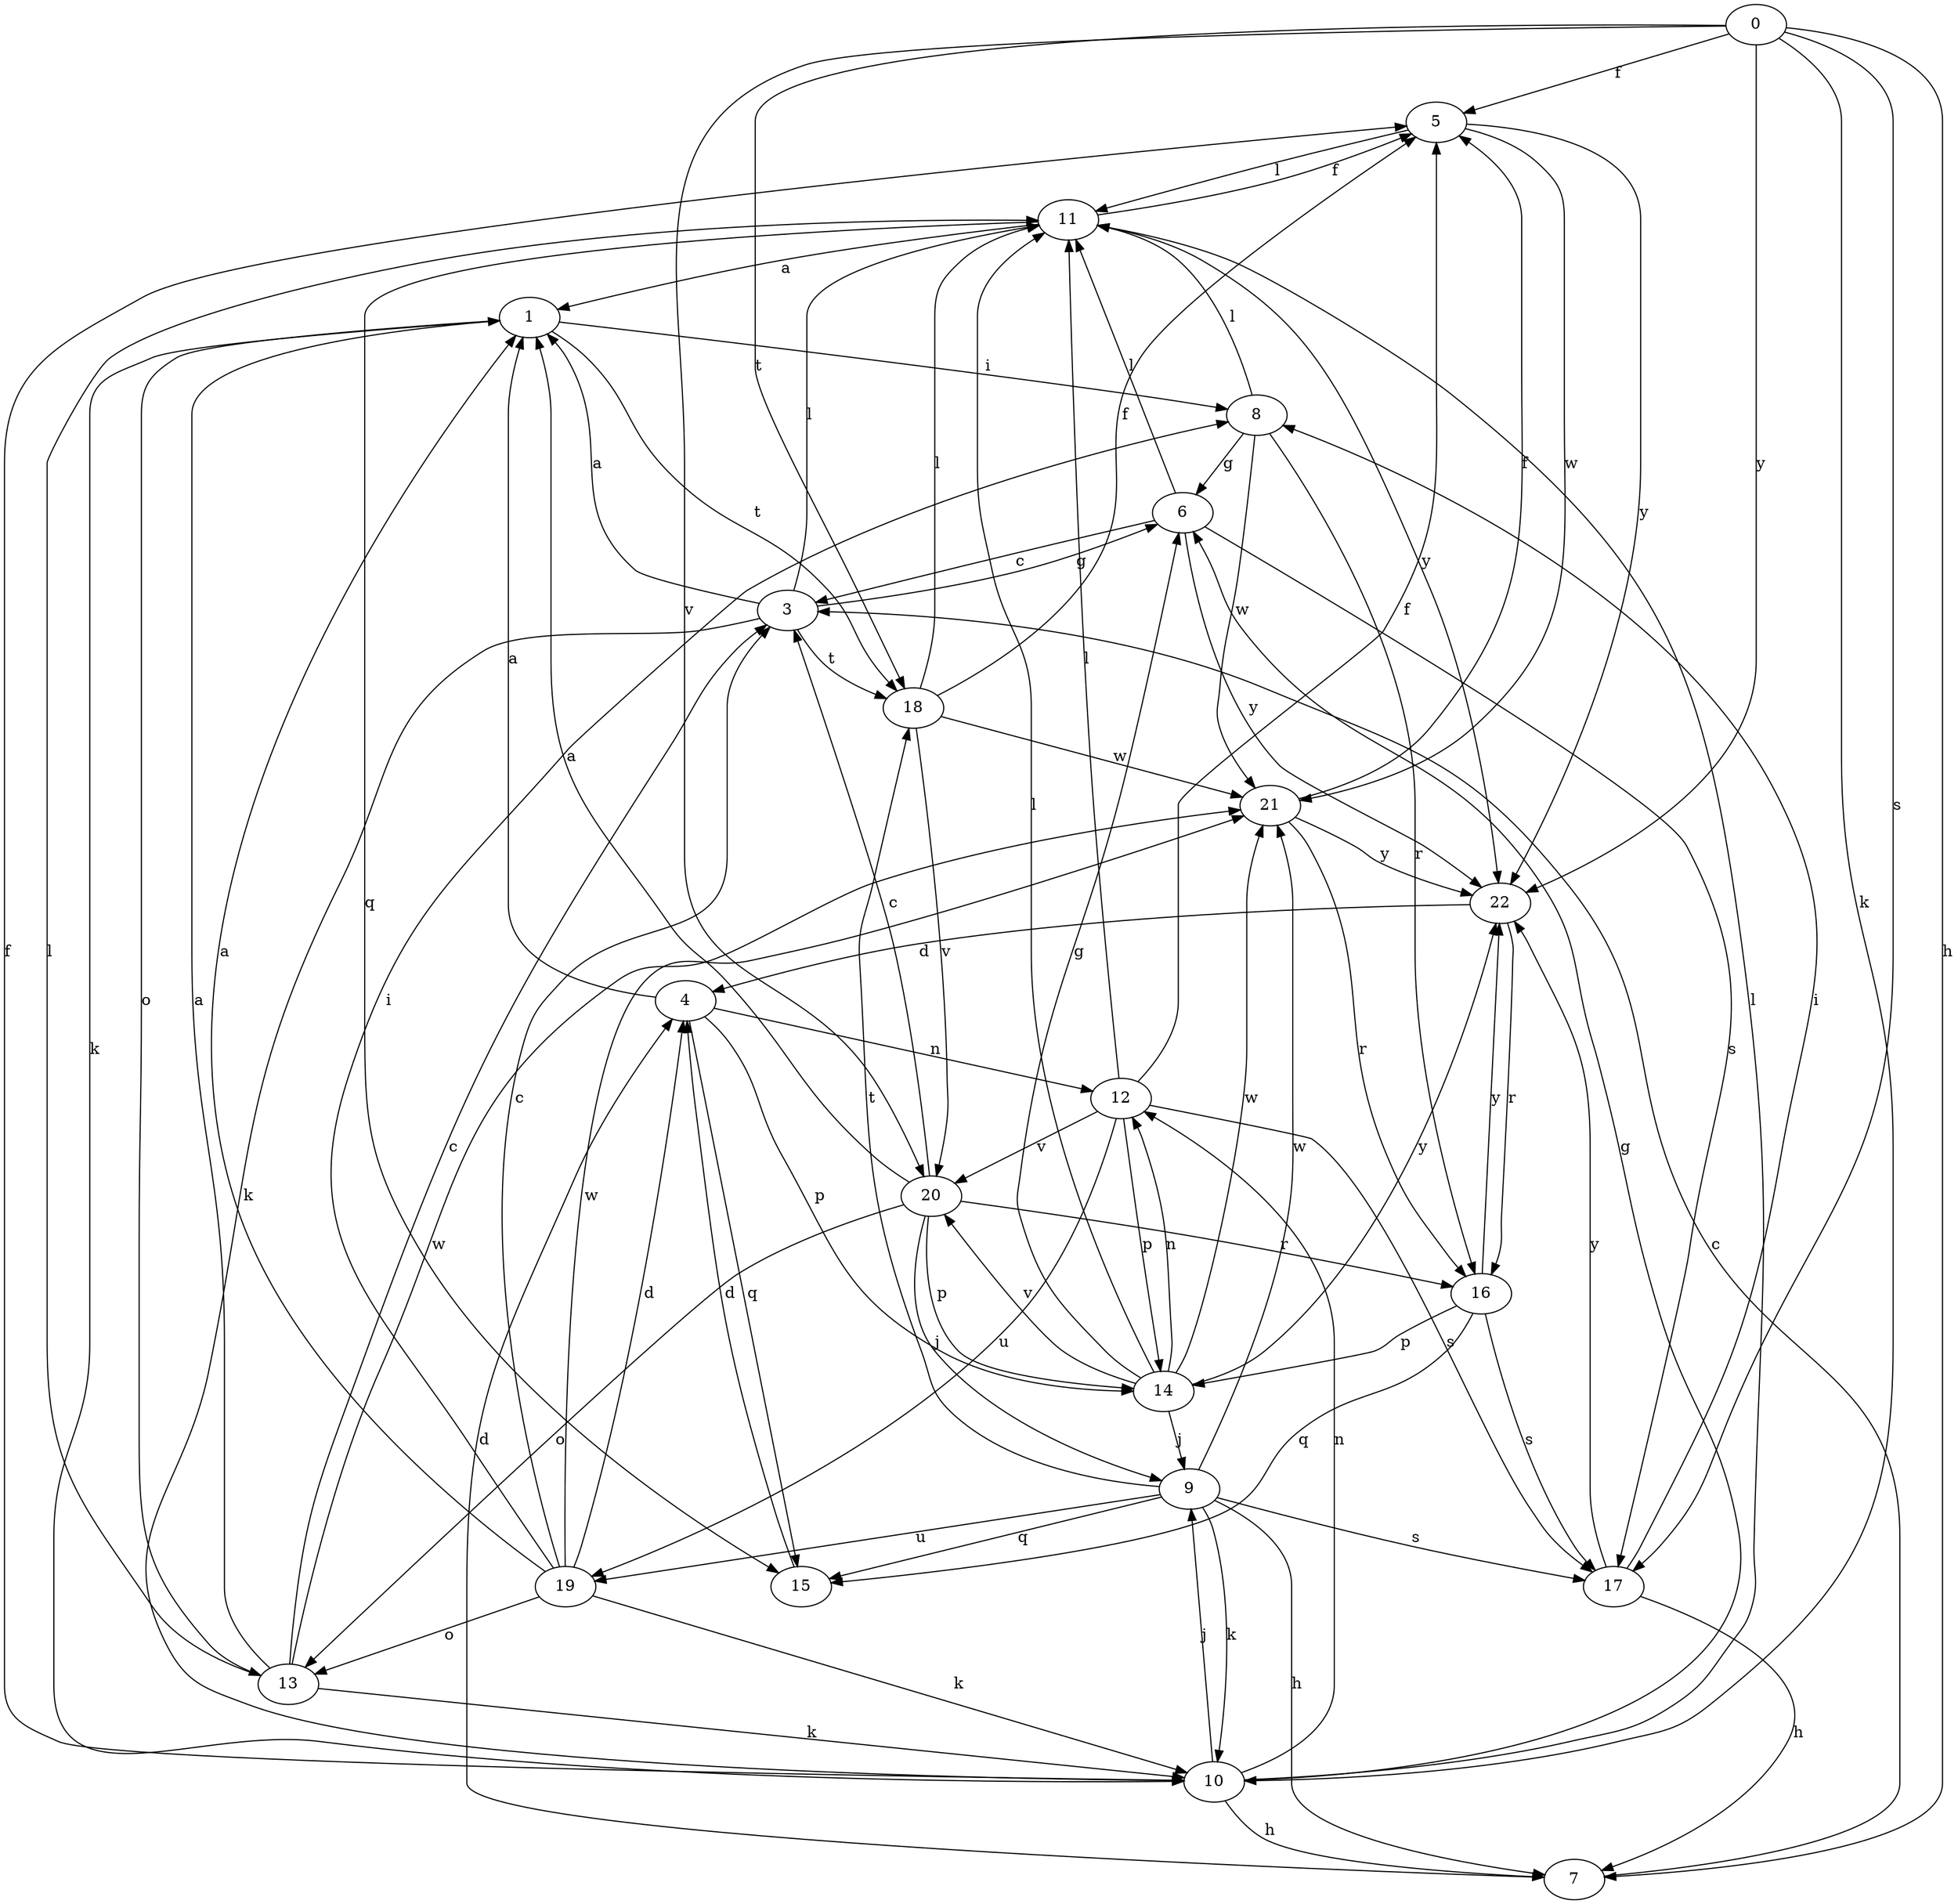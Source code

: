 strict digraph  {
0;
1;
3;
4;
5;
6;
7;
8;
9;
10;
11;
12;
13;
14;
15;
16;
17;
18;
19;
20;
21;
22;
0 -> 5  [label=f];
0 -> 7  [label=h];
0 -> 10  [label=k];
0 -> 17  [label=s];
0 -> 18  [label=t];
0 -> 20  [label=v];
0 -> 22  [label=y];
1 -> 8  [label=i];
1 -> 10  [label=k];
1 -> 13  [label=o];
1 -> 18  [label=t];
3 -> 1  [label=a];
3 -> 6  [label=g];
3 -> 10  [label=k];
3 -> 11  [label=l];
3 -> 18  [label=t];
4 -> 1  [label=a];
4 -> 12  [label=n];
4 -> 14  [label=p];
4 -> 15  [label=q];
5 -> 11  [label=l];
5 -> 21  [label=w];
5 -> 22  [label=y];
6 -> 3  [label=c];
6 -> 11  [label=l];
6 -> 17  [label=s];
6 -> 22  [label=y];
7 -> 3  [label=c];
7 -> 4  [label=d];
8 -> 6  [label=g];
8 -> 11  [label=l];
8 -> 16  [label=r];
8 -> 21  [label=w];
9 -> 7  [label=h];
9 -> 10  [label=k];
9 -> 15  [label=q];
9 -> 17  [label=s];
9 -> 18  [label=t];
9 -> 19  [label=u];
9 -> 21  [label=w];
10 -> 5  [label=f];
10 -> 6  [label=g];
10 -> 7  [label=h];
10 -> 9  [label=j];
10 -> 11  [label=l];
10 -> 12  [label=n];
11 -> 1  [label=a];
11 -> 5  [label=f];
11 -> 15  [label=q];
11 -> 22  [label=y];
12 -> 5  [label=f];
12 -> 11  [label=l];
12 -> 14  [label=p];
12 -> 17  [label=s];
12 -> 19  [label=u];
12 -> 20  [label=v];
13 -> 1  [label=a];
13 -> 3  [label=c];
13 -> 10  [label=k];
13 -> 11  [label=l];
13 -> 21  [label=w];
14 -> 6  [label=g];
14 -> 9  [label=j];
14 -> 11  [label=l];
14 -> 12  [label=n];
14 -> 20  [label=v];
14 -> 21  [label=w];
14 -> 22  [label=y];
15 -> 4  [label=d];
16 -> 14  [label=p];
16 -> 15  [label=q];
16 -> 17  [label=s];
16 -> 22  [label=y];
17 -> 7  [label=h];
17 -> 8  [label=i];
17 -> 22  [label=y];
18 -> 5  [label=f];
18 -> 11  [label=l];
18 -> 20  [label=v];
18 -> 21  [label=w];
19 -> 1  [label=a];
19 -> 3  [label=c];
19 -> 4  [label=d];
19 -> 8  [label=i];
19 -> 10  [label=k];
19 -> 13  [label=o];
19 -> 21  [label=w];
20 -> 1  [label=a];
20 -> 3  [label=c];
20 -> 9  [label=j];
20 -> 13  [label=o];
20 -> 14  [label=p];
20 -> 16  [label=r];
21 -> 5  [label=f];
21 -> 16  [label=r];
21 -> 22  [label=y];
22 -> 4  [label=d];
22 -> 16  [label=r];
}
